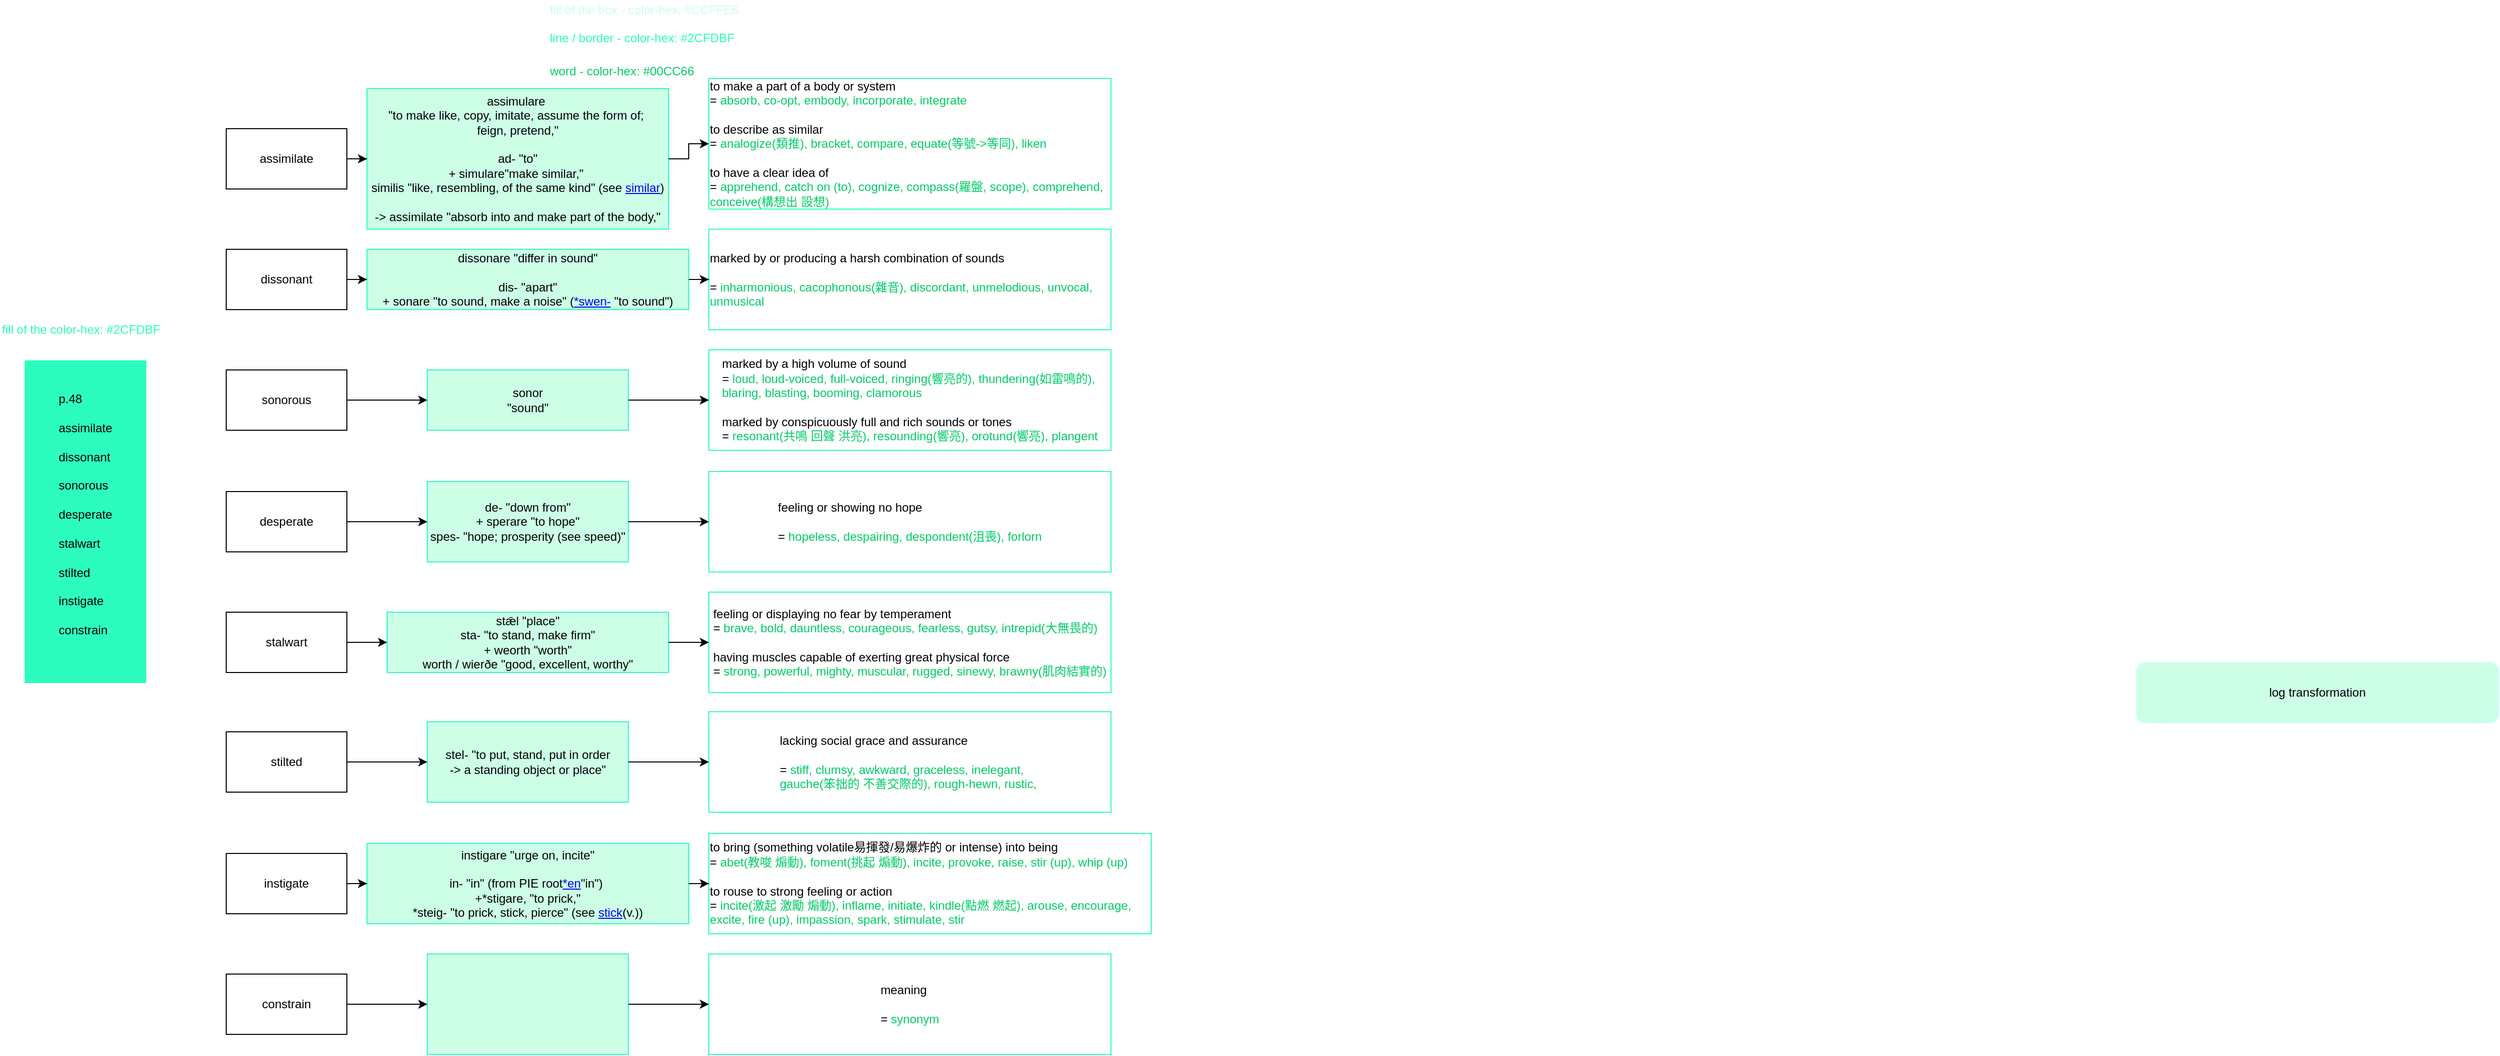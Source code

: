 <mxGraphModel dx="1438" dy="581" grid="1" gridSize="10" guides="1" tooltips="1" connect="1" arrows="1" fold="1" page="1" pageScale="1" pageWidth="827" pageHeight="1169" background="#ffffff"><root><mxCell id="0"/><mxCell id="1" parent="0"/><mxCell id="7" value="&lt;div style=&quot;text-align: left&quot;&gt;&lt;span style=&quot;letter-spacing: 0px&quot;&gt;p.48&lt;/span&gt;&lt;/div&gt;&lt;div style=&quot;text-align: left&quot;&gt;&lt;span style=&quot;letter-spacing: 0px&quot;&gt;&lt;br&gt;&lt;/span&gt;&lt;/div&gt;&lt;div style=&quot;text-align: left&quot;&gt;&lt;span style=&quot;letter-spacing: 0px&quot;&gt;assimilate&lt;/span&gt;&lt;/div&gt;&lt;div style=&quot;text-align: left&quot;&gt;&lt;span style=&quot;letter-spacing: 0px&quot;&gt;&lt;br&gt;&lt;/span&gt;&lt;/div&gt;&lt;div style=&quot;text-align: left&quot;&gt;&lt;span style=&quot;letter-spacing: 0px&quot;&gt;dissonant&lt;/span&gt;&lt;/div&gt;&lt;div style=&quot;text-align: left&quot;&gt;&lt;span style=&quot;letter-spacing: 0px&quot;&gt;&lt;br&gt;&lt;/span&gt;&lt;/div&gt;&lt;div style=&quot;text-align: left&quot;&gt;&lt;span style=&quot;letter-spacing: 0px&quot;&gt;sonorous&lt;/span&gt;&lt;/div&gt;&lt;div style=&quot;text-align: left&quot;&gt;&lt;span style=&quot;letter-spacing: 0px&quot;&gt;&lt;br&gt;&lt;/span&gt;&lt;/div&gt;&lt;div style=&quot;text-align: left&quot;&gt;&lt;span style=&quot;letter-spacing: 0px&quot;&gt;desperate&lt;/span&gt;&lt;/div&gt;&lt;div style=&quot;text-align: left&quot;&gt;&lt;span style=&quot;letter-spacing: 0px&quot;&gt;&lt;br&gt;&lt;/span&gt;&lt;/div&gt;&lt;div style=&quot;text-align: left&quot;&gt;&lt;span style=&quot;letter-spacing: 0px&quot;&gt;stalwart&lt;/span&gt;&lt;/div&gt;&lt;div style=&quot;text-align: left&quot;&gt;&lt;span style=&quot;letter-spacing: 0px&quot;&gt;&lt;br&gt;&lt;/span&gt;&lt;/div&gt;&lt;div style=&quot;text-align: left&quot;&gt;&lt;span style=&quot;letter-spacing: 0px&quot;&gt;stilted&lt;/span&gt;&lt;/div&gt;&lt;div style=&quot;text-align: left&quot;&gt;&lt;span style=&quot;letter-spacing: 0px&quot;&gt;&lt;br&gt;&lt;/span&gt;&lt;/div&gt;&lt;div style=&quot;text-align: left&quot;&gt;&lt;span style=&quot;letter-spacing: 0px&quot;&gt;instigate&lt;/span&gt;&lt;/div&gt;&lt;div style=&quot;text-align: left&quot;&gt;&lt;span style=&quot;letter-spacing: 0px&quot;&gt;&lt;br&gt;&lt;/span&gt;&lt;/div&gt;&lt;div style=&quot;text-align: left&quot;&gt;&lt;span style=&quot;letter-spacing: 0px&quot;&gt;constrain&lt;/span&gt;&lt;/div&gt;&lt;div style=&quot;text-align: left&quot;&gt;&lt;br&gt;&lt;/div&gt;" style="rounded=0;whiteSpace=wrap;html=1;fillColor=#2cfdbf;strokeColor=#2CFDBF;" parent="1" vertex="1"><mxGeometry x="-80" y="400" width="120" height="320" as="geometry"/></mxCell><mxCell id="10" value="log transformation" style="rounded=1;whiteSpace=wrap;html=1;fillColor=#CCFFE6;strokeColor=#CCFFFF;" parent="1" vertex="1"><mxGeometry x="2020" y="700" width="360" height="60" as="geometry"/></mxCell><mxCell id="14" value="" style="group" parent="1" vertex="1" connectable="0"><mxGeometry x="120" y="149" width="880" height="120" as="geometry"/></mxCell><mxCell id="2" value="assimilate" style="rounded=0;whiteSpace=wrap;html=1;" parent="14" vertex="1"><mxGeometry y="20" width="120" height="60" as="geometry"/></mxCell><mxCell id="3" value="&lt;div&gt;&lt;span&gt;assimulare&amp;nbsp;&lt;/span&gt;&lt;/div&gt;&lt;div&gt;&lt;span&gt;&quot;to make like, copy, imitate, assume the form of;&amp;nbsp;&lt;/span&gt;&lt;/div&gt;&lt;div&gt;&lt;span&gt;feign, pretend,&quot;&lt;/span&gt;&lt;span&gt;&lt;br&gt;&lt;/span&gt;&lt;/div&gt;&lt;span&gt;&lt;div&gt;&lt;span&gt;&lt;br&gt;&lt;/span&gt;&lt;/div&gt;ad-&amp;nbsp;&lt;/span&gt;&lt;span&gt;&quot;to&quot;&lt;/span&gt;&lt;div&gt;&lt;span&gt;+&amp;nbsp;&lt;/span&gt;&lt;span&gt;simulare&lt;/span&gt;&lt;span&gt;&quot;make similar,&quot;&amp;nbsp;&lt;/span&gt;&lt;/div&gt;&lt;div&gt;&lt;span&gt;similis&amp;nbsp;&lt;/span&gt;&lt;span&gt;&quot;like, resembling, of the same kind&quot; (see&amp;nbsp;&lt;/span&gt;&lt;a href=&quot;https://www.etymonline.com/word/similar?ref=etymonline_crossreference&quot; title=&quot;Etymology, meaning and definition of similar &quot;&gt;similar&lt;/a&gt;&lt;span&gt;)&lt;/span&gt;&lt;/div&gt;&lt;div&gt;&lt;span&gt;&lt;br&gt;&lt;/span&gt;&lt;/div&gt;&lt;div&gt;&lt;span&gt;-&amp;gt; assimilate &quot;absorb into and make part of the body,&quot;&lt;/span&gt;&lt;span&gt;&lt;br&gt;&lt;/span&gt;&lt;/div&gt;" style="rounded=0;whiteSpace=wrap;html=1;strokeColor=#2CFDBF;fillColor=#CCFFE6;" parent="14" vertex="1"><mxGeometry x="140" y="-20" width="300" height="140" as="geometry"/></mxCell><mxCell id="4" value="" style="edgeStyle=orthogonalEdgeStyle;rounded=0;html=1;jettySize=auto;orthogonalLoop=1;" parent="14" source="2" target="3" edge="1"><mxGeometry relative="1" as="geometry"/></mxCell><mxCell id="5" value="&lt;div style=&quot;text-align: left&quot;&gt;&lt;div&gt;to make a part of a body or system&lt;/div&gt;&lt;div&gt;=&amp;nbsp;&lt;font color=&quot;#00cc66&quot;&gt;absorb, co-opt, embody, incorporate, integrate&lt;/font&gt;&lt;/div&gt;&lt;/div&gt;&lt;div style=&quot;text-align: left&quot;&gt;&lt;br&gt;&lt;/div&gt;&lt;div style=&quot;text-align: left&quot;&gt;to describe as similar&lt;/div&gt;&lt;div style=&quot;text-align: left&quot;&gt;= &lt;font color=&quot;#00cc66&quot;&gt;analogize(類推), bracket, compare, equate(等號-&amp;gt;等同), liken&lt;/font&gt;&lt;/div&gt;&lt;div style=&quot;text-align: left&quot;&gt;&lt;font color=&quot;#00cc66&quot;&gt;&lt;br&gt;&lt;/font&gt;&lt;/div&gt;&lt;div style=&quot;text-align: left&quot;&gt;&lt;div&gt;to have a clear idea of&lt;/div&gt;&lt;div&gt;=&amp;nbsp;&lt;font color=&quot;#00cc66&quot;&gt;apprehend, catch on (to), cognize, compass(羅盤, scope), comprehend, conceive(構想出 設想)&lt;/font&gt;&lt;/div&gt;&lt;/div&gt;" style="rounded=0;whiteSpace=wrap;html=1;strokeColor=#2CFDBF;" parent="14" vertex="1"><mxGeometry x="480" y="-30" width="400" height="130" as="geometry"/></mxCell><mxCell id="6" value="" style="edgeStyle=orthogonalEdgeStyle;rounded=0;html=1;jettySize=auto;orthogonalLoop=1;" parent="14" source="3" target="5" edge="1"><mxGeometry relative="1" as="geometry"/></mxCell><mxCell id="15" value="" style="group" parent="1" vertex="1" connectable="0"><mxGeometry x="120" y="269" width="920" height="100" as="geometry"/></mxCell><mxCell id="16" value="dissonant" style="rounded=0;whiteSpace=wrap;html=1;" parent="15" vertex="1"><mxGeometry y="20" width="120" height="60" as="geometry"/></mxCell><mxCell id="17" value="&lt;span&gt;dissonare&amp;nbsp;&lt;/span&gt;&lt;span&gt;&quot;differ in sound&quot;&lt;/span&gt;&lt;div&gt;&lt;span&gt;&lt;br&gt;&lt;/span&gt;&lt;/div&gt;&lt;div&gt;&lt;span&gt;dis-&amp;nbsp;&lt;/span&gt;&lt;span&gt;&quot;apart&quot;&lt;/span&gt;&lt;/div&gt;&lt;div&gt;&lt;span&gt;+&amp;nbsp;&lt;/span&gt;&lt;span&gt;sonare&amp;nbsp;&lt;/span&gt;&lt;span&gt;&quot;to sound, make a noise&quot; (&lt;/span&gt;&lt;a href=&quot;https://www.etymonline.com/word/*swen-?ref=etymonline_crossreference&quot; title=&quot;Etymology, meaning and definition of *swen- &quot;&gt;*swen-&lt;/a&gt;&amp;nbsp;&lt;span&gt;&quot;to sound&quot;)&lt;/span&gt;&lt;span&gt;&lt;br&gt;&lt;/span&gt;&lt;/div&gt;" style="rounded=0;whiteSpace=wrap;html=1;strokeColor=#2CFDBF;fillColor=#CCFFE6;" parent="15" vertex="1"><mxGeometry x="140" y="20" width="320" height="60" as="geometry"/></mxCell><mxCell id="18" value="" style="edgeStyle=orthogonalEdgeStyle;rounded=0;html=1;jettySize=auto;orthogonalLoop=1;" parent="15" source="16" target="17" edge="1"><mxGeometry relative="1" as="geometry"/></mxCell><mxCell id="19" value="&lt;div style=&quot;text-align: left&quot;&gt;&lt;div&gt;marked by or producing a harsh combination of sounds&lt;/div&gt;&lt;div&gt;&lt;br&gt;&lt;/div&gt;&lt;div&gt;=&amp;nbsp;&lt;font color=&quot;#00cc66&quot;&gt;inharmonious, cacophonous(雜音), discordant, unmelodious, unvocal, unmusical&lt;/font&gt;&lt;/div&gt;&lt;/div&gt;" style="rounded=0;whiteSpace=wrap;html=1;strokeColor=#2CFDBF;" parent="15" vertex="1"><mxGeometry x="480" width="400" height="100" as="geometry"/></mxCell><mxCell id="20" value="" style="edgeStyle=orthogonalEdgeStyle;rounded=0;html=1;jettySize=auto;orthogonalLoop=1;" parent="15" source="17" target="19" edge="1"><mxGeometry relative="1" as="geometry"/></mxCell><mxCell id="21" value="" style="group" parent="1" vertex="1" connectable="0"><mxGeometry x="120" y="389" width="880" height="100" as="geometry"/></mxCell><mxCell id="22" value="sonorous" style="rounded=0;whiteSpace=wrap;html=1;" parent="21" vertex="1"><mxGeometry y="20" width="120" height="60" as="geometry"/></mxCell><mxCell id="23" value="sonor&lt;div&gt;&quot;sound&quot;&lt;/div&gt;" style="rounded=0;whiteSpace=wrap;html=1;strokeColor=#2CFDBF;fillColor=#CCFFE6;" parent="21" vertex="1"><mxGeometry x="200" y="20" width="200" height="60" as="geometry"/></mxCell><mxCell id="24" value="" style="edgeStyle=orthogonalEdgeStyle;rounded=0;html=1;jettySize=auto;orthogonalLoop=1;" parent="21" source="22" target="23" edge="1"><mxGeometry relative="1" as="geometry"/></mxCell><mxCell id="25" value="&lt;div style=&quot;text-align: left&quot;&gt;&lt;div&gt;marked by a high volume of sound&lt;/div&gt;&lt;div&gt;=&amp;nbsp;&lt;font color=&quot;#00cc66&quot;&gt;loud, loud-voiced, full-voiced, ringing(響亮的), thundering(如雷鳴的),&lt;/font&gt;&lt;/div&gt;&lt;div&gt;&lt;font color=&quot;#00cc66&quot;&gt;blaring, blasting, booming, clamorous&lt;/font&gt;&lt;/div&gt;&lt;div&gt;&lt;font color=&quot;#00cc66&quot;&gt;&lt;br&gt;&lt;/font&gt;&lt;/div&gt;&lt;div&gt;&lt;div&gt;marked by conspicuously full and rich sounds or tones&lt;/div&gt;&lt;div&gt;=&amp;nbsp;&lt;font color=&quot;#00cc66&quot;&gt;resonant(共鳴 回聲 洪亮), resounding(響亮), orotund(響亮), plangent&lt;/font&gt;&lt;/div&gt;&lt;/div&gt;&lt;/div&gt;" style="rounded=0;whiteSpace=wrap;html=1;strokeColor=#2CFDBF;" parent="21" vertex="1"><mxGeometry x="480" width="400" height="100" as="geometry"/></mxCell><mxCell id="26" value="" style="edgeStyle=orthogonalEdgeStyle;rounded=0;html=1;jettySize=auto;orthogonalLoop=1;" parent="21" source="23" target="25" edge="1"><mxGeometry relative="1" as="geometry"/></mxCell><mxCell id="27" value="" style="group" parent="1" vertex="1" connectable="0"><mxGeometry x="120" y="510" width="880" height="100" as="geometry"/></mxCell><mxCell id="28" value="desperate" style="rounded=0;whiteSpace=wrap;html=1;" parent="27" vertex="1"><mxGeometry y="20" width="120" height="60" as="geometry"/></mxCell><mxCell id="29" value="de- &quot;down from&quot;&lt;div&gt;+ sperare &quot;to hope&lt;span style=&quot;letter-spacing: 0px&quot;&gt;&quot;&lt;/span&gt;&lt;/div&gt;&lt;div&gt;&lt;span style=&quot;letter-spacing: 0px&quot;&gt;spes- &quot;hope; prosperity (see speed)&quot;&lt;/span&gt;&lt;/div&gt;" style="rounded=0;whiteSpace=wrap;html=1;strokeColor=#2CFDBF;fillColor=#CCFFE6;" parent="27" vertex="1"><mxGeometry x="200" y="10" width="200" height="80" as="geometry"/></mxCell><mxCell id="30" value="" style="edgeStyle=orthogonalEdgeStyle;rounded=0;html=1;jettySize=auto;orthogonalLoop=1;" parent="27" source="28" target="29" edge="1"><mxGeometry relative="1" as="geometry"/></mxCell><mxCell id="31" value="&lt;div style=&quot;text-align: left&quot;&gt;&lt;div&gt;feeling or showing no hope&lt;/div&gt;&lt;div&gt;&lt;br&gt;&lt;/div&gt;&lt;div&gt;=&amp;nbsp;&lt;font color=&quot;#00cc66&quot;&gt;hopeless, despairing, despondent(沮喪), forlorn&lt;/font&gt;&lt;/div&gt;&lt;/div&gt;" style="rounded=0;whiteSpace=wrap;html=1;strokeColor=#2CFDBF;" parent="27" vertex="1"><mxGeometry x="480" width="400" height="100" as="geometry"/></mxCell><mxCell id="32" value="" style="edgeStyle=orthogonalEdgeStyle;rounded=0;html=1;jettySize=auto;orthogonalLoop=1;" parent="27" source="29" target="31" edge="1"><mxGeometry relative="1" as="geometry"/></mxCell><mxCell id="33" value="" style="group" parent="1" vertex="1" connectable="0"><mxGeometry x="120" y="630" width="880" height="100" as="geometry"/></mxCell><mxCell id="34" value="stalwart" style="rounded=0;whiteSpace=wrap;html=1;" parent="33" vertex="1"><mxGeometry y="20" width="120" height="60" as="geometry"/></mxCell><mxCell id="35" value="&lt;span&gt;stǣl &quot;&lt;/span&gt;&lt;span&gt;place&quot;&lt;/span&gt;&lt;div&gt;sta- &quot;to stand, make firm&quot;&lt;br&gt;&lt;div&gt;&lt;span&gt;+&amp;nbsp;&lt;/span&gt;&lt;span&gt;weorth &quot;&lt;/span&gt;&lt;span&gt;&lt;span&gt;worth&quot;&lt;/span&gt;&lt;/span&gt;&lt;/div&gt;&lt;/div&gt;&lt;div&gt;&lt;span&gt;&lt;span&gt;worth /&amp;nbsp;&lt;/span&gt;&lt;/span&gt;&lt;span&gt;wierðe &quot;good, excellent, worthy&quot;&lt;/span&gt;&lt;/div&gt;" style="rounded=0;whiteSpace=wrap;html=1;strokeColor=#2CFDBF;fillColor=#CCFFE6;" parent="33" vertex="1"><mxGeometry x="160" y="20" width="280" height="60" as="geometry"/></mxCell><mxCell id="36" value="" style="edgeStyle=orthogonalEdgeStyle;rounded=0;html=1;jettySize=auto;orthogonalLoop=1;" parent="33" source="34" target="35" edge="1"><mxGeometry relative="1" as="geometry"/></mxCell><mxCell id="37" value="&lt;div style=&quot;text-align: left&quot;&gt;&lt;div&gt;feeling or displaying no fear by temperament&lt;/div&gt;&lt;div&gt;=&amp;nbsp;&lt;font color=&quot;#00cc66&quot;&gt;brave, bold, dauntless, courageous, fearless, gutsy, intrepid(大無畏的)&lt;/font&gt;&lt;/div&gt;&lt;div&gt;&lt;font color=&quot;#00cc66&quot;&gt;&lt;br&gt;&lt;/font&gt;&lt;/div&gt;&lt;div&gt;&lt;div&gt;having muscles capable of exerting great physical force&lt;/div&gt;&lt;div&gt;=&amp;nbsp;&lt;font color=&quot;#00cc66&quot;&gt;strong, powerful, mighty, muscular, rugged, sinewy, brawny(肌肉結實的)&lt;/font&gt;&lt;/div&gt;&lt;/div&gt;&lt;/div&gt;" style="rounded=0;whiteSpace=wrap;html=1;strokeColor=#2CFDBF;" parent="33" vertex="1"><mxGeometry x="480" width="400" height="100" as="geometry"/></mxCell><mxCell id="38" value="" style="edgeStyle=orthogonalEdgeStyle;rounded=0;html=1;jettySize=auto;orthogonalLoop=1;" parent="33" source="35" target="37" edge="1"><mxGeometry relative="1" as="geometry"/></mxCell><mxCell id="39" value="" style="group" parent="1" vertex="1" connectable="0"><mxGeometry x="120" y="749" width="880" height="100" as="geometry"/></mxCell><mxCell id="40" value="stilted" style="rounded=0;whiteSpace=wrap;html=1;" parent="39" vertex="1"><mxGeometry y="20" width="120" height="60" as="geometry"/></mxCell><mxCell id="41" value="stel- &quot;to put, stand, put in order&lt;div&gt;-&amp;gt; a standing object or place&quot;&lt;/div&gt;" style="rounded=0;whiteSpace=wrap;html=1;strokeColor=#2CFDBF;fillColor=#CCFFE6;" parent="39" vertex="1"><mxGeometry x="200" y="10" width="200" height="80" as="geometry"/></mxCell><mxCell id="42" value="" style="edgeStyle=orthogonalEdgeStyle;rounded=0;html=1;jettySize=auto;orthogonalLoop=1;" parent="39" source="40" target="41" edge="1"><mxGeometry relative="1" as="geometry"/></mxCell><mxCell id="43" value="&lt;div style=&quot;text-align: left&quot;&gt;&lt;div&gt;lacking social grace and assurance&lt;/div&gt;&lt;div&gt;&lt;br&gt;&lt;/div&gt;&lt;div&gt;=&amp;nbsp;&lt;font color=&quot;#00cc66&quot;&gt;stiff, clumsy, awkward, graceless, inelegant,&amp;nbsp;&lt;/font&gt;&lt;/div&gt;&lt;div&gt;&lt;font color=&quot;#00cc66&quot;&gt;gauche(笨拙的 不善交際的), rough-hewn, rustic,&amp;nbsp;&lt;/font&gt;&lt;/div&gt;&lt;/div&gt;" style="rounded=0;whiteSpace=wrap;html=1;strokeColor=#2CFDBF;" parent="39" vertex="1"><mxGeometry x="480" width="400" height="100" as="geometry"/></mxCell><mxCell id="44" value="" style="edgeStyle=orthogonalEdgeStyle;rounded=0;html=1;jettySize=auto;orthogonalLoop=1;" parent="39" source="41" target="43" edge="1"><mxGeometry relative="1" as="geometry"/></mxCell><mxCell id="45" value="" style="group" parent="1" vertex="1" connectable="0"><mxGeometry x="120" y="870" width="920" height="100" as="geometry"/></mxCell><mxCell id="46" value="instigate" style="rounded=0;whiteSpace=wrap;html=1;" parent="45" vertex="1"><mxGeometry y="20" width="120" height="60" as="geometry"/></mxCell><mxCell id="47" value="&lt;span&gt;instigare&amp;nbsp;&lt;/span&gt;&lt;span style=&quot;letter-spacing: 0px&quot;&gt;&quot;urge on, incite&quot;&lt;/span&gt;&lt;div&gt;&lt;span&gt;&lt;br&gt;&lt;/span&gt;&lt;/div&gt;&lt;div&gt;&lt;span&gt;in-&amp;nbsp;&lt;/span&gt;&lt;span&gt;&quot;in&quot; (from PIE root&lt;/span&gt;&lt;a href=&quot;https://www.etymonline.com/word/*en?ref=etymonline_crossreference&quot; title=&quot;Etymology, meaning and definition of *en &quot;&gt;*en&lt;/a&gt;&lt;span&gt;&quot;in&quot;)&amp;nbsp;&lt;/span&gt;&lt;/div&gt;&lt;div&gt;&lt;span&gt;+&lt;/span&gt;&lt;span&gt;*stigare&lt;/span&gt;&lt;span&gt;, &quot;to prick,&quot;&lt;/span&gt;&lt;/div&gt;&lt;div&gt;&lt;span&gt;*steig-&amp;nbsp;&lt;/span&gt;&lt;span&gt;&quot;to prick, stick, pierce&quot; (see&amp;nbsp;&lt;/span&gt;&lt;a href=&quot;https://www.etymonline.com/word/stick?ref=etymonline_crossreference#etymonline_v_22077&quot; title=&quot;Etymology, meaning and definition of stick &quot;&gt;stick&lt;/a&gt;&lt;span&gt;(v.))&lt;/span&gt;&lt;span&gt;&lt;br&gt;&lt;/span&gt;&lt;/div&gt;" style="rounded=0;whiteSpace=wrap;html=1;strokeColor=#2CFDBF;fillColor=#CCFFE6;direction=west;" parent="45" vertex="1"><mxGeometry x="140" y="10" width="320" height="80" as="geometry"/></mxCell><mxCell id="48" value="" style="edgeStyle=orthogonalEdgeStyle;rounded=0;html=1;jettySize=auto;orthogonalLoop=1;" parent="45" source="46" target="47" edge="1"><mxGeometry relative="1" as="geometry"/></mxCell><mxCell id="49" value="&lt;div style=&quot;text-align: left&quot;&gt;&lt;div&gt;to bring (something volatile易揮發/易爆炸的 or intense) into being&lt;/div&gt;&lt;div&gt;=&amp;nbsp;&lt;font color=&quot;#00cc66&quot;&gt;abet(教唆 煽動), foment(挑起 煽動), incite, provoke, raise, stir (up), whip (up)&lt;/font&gt;&lt;/div&gt;&lt;div&gt;&lt;div&gt;&lt;br&gt;&lt;/div&gt;&lt;div&gt;to rouse to strong feeling or action&lt;/div&gt;&lt;div&gt;=&amp;nbsp;&lt;font color=&quot;#00cc66&quot; style=&quot;letter-spacing: 0px&quot;&gt;incite(激起 激勵 煽動), inflame, initiate, kindle(點燃 燃起&lt;/font&gt;&lt;span style=&quot;letter-spacing: 0px ; color: rgb(0 , 204 , 102)&quot;&gt;), arouse, encourage, excite, fire (up), impassion, spark, stimulate, stir&lt;/span&gt;&lt;/div&gt;&lt;/div&gt;&lt;/div&gt;" style="rounded=0;whiteSpace=wrap;html=1;strokeColor=#2CFDBF;" parent="45" vertex="1"><mxGeometry x="480" width="440" height="100" as="geometry"/></mxCell><mxCell id="50" value="" style="edgeStyle=orthogonalEdgeStyle;rounded=0;html=1;jettySize=auto;orthogonalLoop=1;" parent="45" source="47" target="49" edge="1"><mxGeometry relative="1" as="geometry"/></mxCell><mxCell id="51" value="" style="group" parent="1" vertex="1" connectable="0"><mxGeometry x="120" y="990" width="880" height="100" as="geometry"/></mxCell><mxCell id="52" value="constrain" style="rounded=0;whiteSpace=wrap;html=1;" parent="51" vertex="1"><mxGeometry y="20" width="120" height="60" as="geometry"/></mxCell><mxCell id="53" value="" style="rounded=0;whiteSpace=wrap;html=1;strokeColor=#2CFDBF;fillColor=#CCFFE6;" parent="51" vertex="1"><mxGeometry x="200" width="200" height="100" as="geometry"/></mxCell><mxCell id="54" value="" style="edgeStyle=orthogonalEdgeStyle;rounded=0;html=1;jettySize=auto;orthogonalLoop=1;" parent="51" source="52" target="53" edge="1"><mxGeometry relative="1" as="geometry"/></mxCell><mxCell id="55" value="&lt;div style=&quot;text-align: left&quot;&gt;&lt;div&gt;meaning&lt;/div&gt;&lt;div&gt;&lt;br&gt;&lt;/div&gt;&lt;div&gt;=&amp;nbsp;&lt;font color=&quot;#00cc66&quot;&gt;synonym&lt;/font&gt;&lt;/div&gt;&lt;/div&gt;" style="rounded=0;whiteSpace=wrap;html=1;strokeColor=#2CFDBF;" parent="51" vertex="1"><mxGeometry x="480" width="400" height="100" as="geometry"/></mxCell><mxCell id="56" value="" style="edgeStyle=orthogonalEdgeStyle;rounded=0;html=1;jettySize=auto;orthogonalLoop=1;" parent="51" source="53" target="55" edge="1"><mxGeometry relative="1" as="geometry"/></mxCell><mxCell id="57" value="&lt;font color=&quot;#00cc66&quot;&gt;word - color-hex: #00CC66&lt;/font&gt;" style="text;html=1;resizable=0;points=[];autosize=1;align=left;verticalAlign=top;spacingTop=-4;" parent="1" vertex="1"><mxGeometry x="440" y="102" width="160" height="20" as="geometry"/></mxCell><mxCell id="58" value="&lt;font color=&quot;#2cfdbf&quot;&gt;line / border - color-hex: #2CFDBF&lt;/font&gt;" style="text;html=1;resizable=0;points=[];autosize=1;align=left;verticalAlign=top;spacingTop=-4;" parent="1" vertex="1"><mxGeometry x="440" y="69" width="200" height="20" as="geometry"/></mxCell><mxCell id="59" value="&lt;font color=&quot;#ccffe6&quot;&gt;fill of the box - color-hex: #CCFFE6&lt;/font&gt;" style="text;html=1;resizable=0;points=[];autosize=1;align=left;verticalAlign=top;spacingTop=-4;" parent="1" vertex="1"><mxGeometry x="440" y="41" width="200" height="20" as="geometry"/></mxCell><mxCell id="60" value="&lt;font color=&quot;#2cfdbf&quot;&gt;fill of the color-hex: #2CFDBF&lt;/font&gt;" style="text;html=1;resizable=0;points=[];autosize=1;align=left;verticalAlign=top;spacingTop=-4;" parent="1" vertex="1"><mxGeometry x="-105" y="359" width="170" height="20" as="geometry"/></mxCell></root></mxGraphModel>